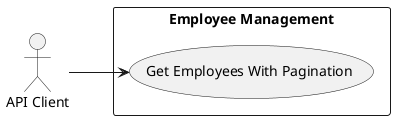 @startuml
left to right direction
actor "API Client" as client
rectangle "Employee Management" {
  usecase "Get Employees With Pagination" as UC_GetPaginated
}
client --> UC_GetPaginated
@enduml
